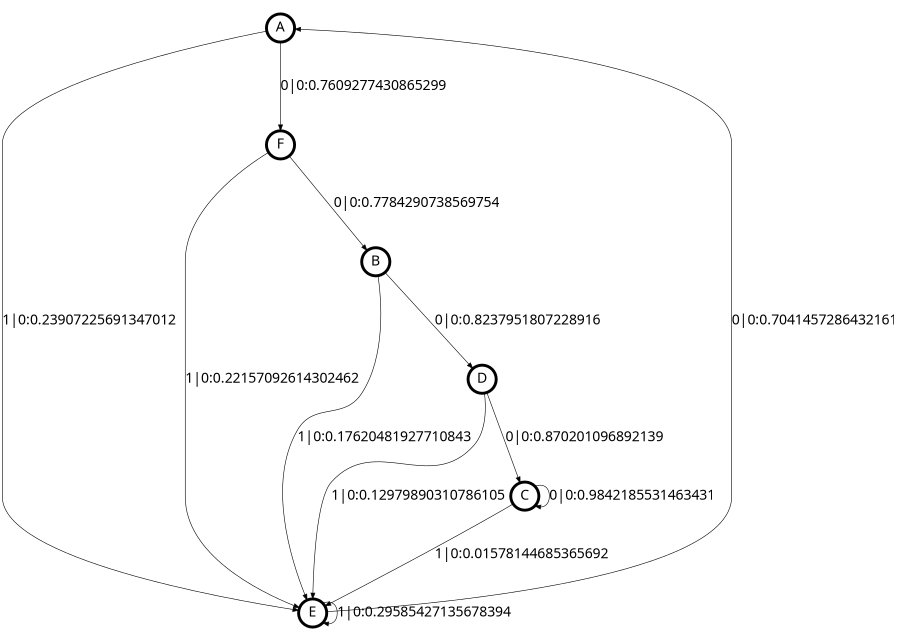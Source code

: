 digraph  {
size = "6,8.5";
ratio = "fill";
node
[shape = circle];
node [fontsize = 24];
node [penwidth = 5];
edge [fontsize = 24];
node [fontname = "CMU Serif Roman"];
graph [fontname = "CMU Serif Roman"];
edge [fontname = "CMU Serif Roman"];
A -> E [label = "1|0:0.23907225691347012\l"];
A -> F [label = "0|0:0.7609277430865299\l"];
B -> D [label = "0|0:0.8237951807228916\l"];
B -> E [label = "1|0:0.17620481927710843\l"];
C -> C [label = "0|0:0.9842185531463431\l"];
C -> E [label = "1|0:0.01578144685365692\l"];
D -> C [label = "0|0:0.870201096892139\l"];
D -> E [label = "1|0:0.12979890310786105\l"];
E -> A [label = "0|0:0.7041457286432161\l"];
E -> E [label = "1|0:0.29585427135678394\l"];
F -> B [label = "0|0:0.7784290738569754\l"];
F -> E [label = "1|0:0.22157092614302462\l"];
}